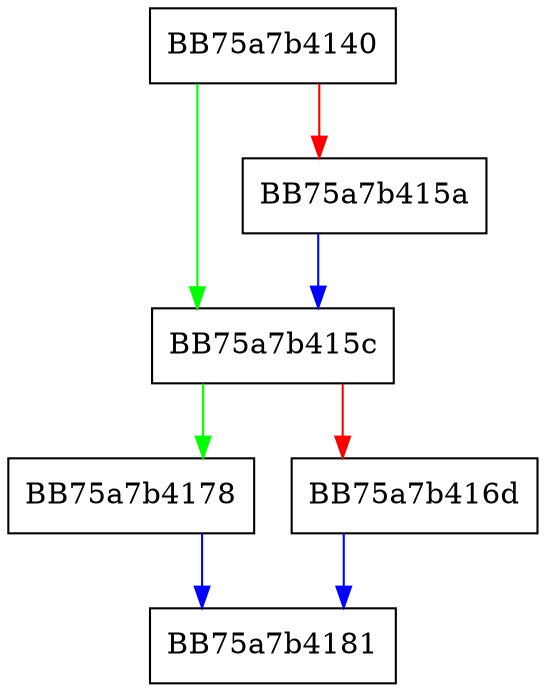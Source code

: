 digraph FPU_fabs {
  node [shape="box"];
  graph [splines=ortho];
  BB75a7b4140 -> BB75a7b415c [color="green"];
  BB75a7b4140 -> BB75a7b415a [color="red"];
  BB75a7b415a -> BB75a7b415c [color="blue"];
  BB75a7b415c -> BB75a7b4178 [color="green"];
  BB75a7b415c -> BB75a7b416d [color="red"];
  BB75a7b416d -> BB75a7b4181 [color="blue"];
  BB75a7b4178 -> BB75a7b4181 [color="blue"];
}